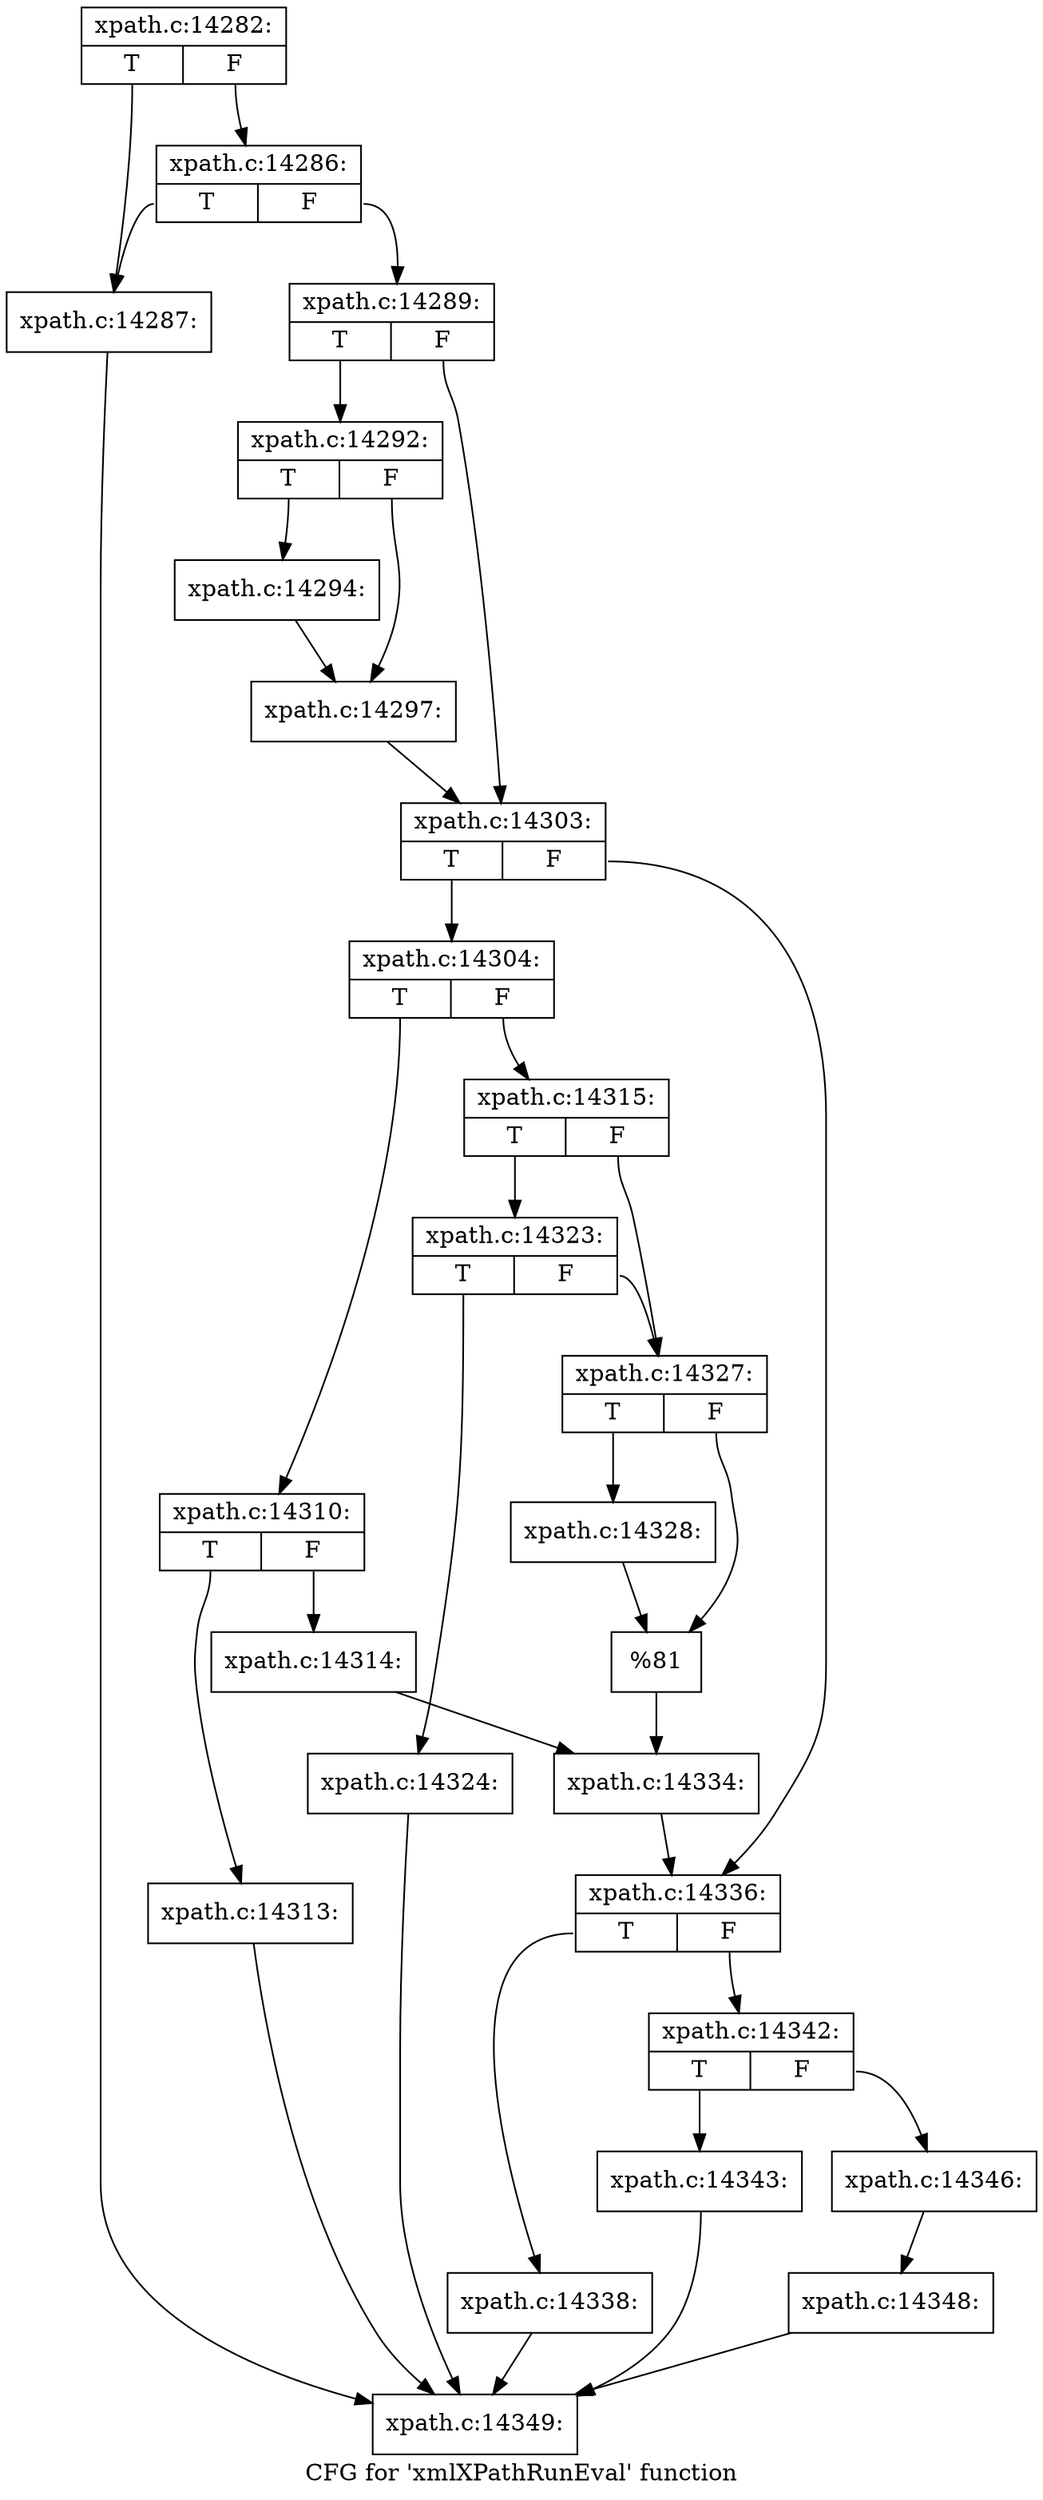digraph "CFG for 'xmlXPathRunEval' function" {
	label="CFG for 'xmlXPathRunEval' function";

	Node0x55e6b28d1130 [shape=record,label="{xpath.c:14282:|{<s0>T|<s1>F}}"];
	Node0x55e6b28d1130:s0 -> Node0x55e6b28d1f30;
	Node0x55e6b28d1130:s1 -> Node0x55e6b28d1fd0;
	Node0x55e6b28d1fd0 [shape=record,label="{xpath.c:14286:|{<s0>T|<s1>F}}"];
	Node0x55e6b28d1fd0:s0 -> Node0x55e6b28d1f30;
	Node0x55e6b28d1fd0:s1 -> Node0x55e6b28d1f80;
	Node0x55e6b28d1f30 [shape=record,label="{xpath.c:14287:}"];
	Node0x55e6b28d1f30 -> Node0x55e6b28d1180;
	Node0x55e6b28d1f80 [shape=record,label="{xpath.c:14289:|{<s0>T|<s1>F}}"];
	Node0x55e6b28d1f80:s0 -> Node0x55e6b28d2780;
	Node0x55e6b28d1f80:s1 -> Node0x55e6b28d27d0;
	Node0x55e6b28d2780 [shape=record,label="{xpath.c:14292:|{<s0>T|<s1>F}}"];
	Node0x55e6b28d2780:s0 -> Node0x55e6b28d2f70;
	Node0x55e6b28d2780:s1 -> Node0x55e6b28d2fc0;
	Node0x55e6b28d2f70 [shape=record,label="{xpath.c:14294:}"];
	Node0x55e6b28d2f70 -> Node0x55e6b28d2fc0;
	Node0x55e6b28d2fc0 [shape=record,label="{xpath.c:14297:}"];
	Node0x55e6b28d2fc0 -> Node0x55e6b28d27d0;
	Node0x55e6b28d27d0 [shape=record,label="{xpath.c:14303:|{<s0>T|<s1>F}}"];
	Node0x55e6b28d27d0:s0 -> Node0x55e6b28d48e0;
	Node0x55e6b28d27d0:s1 -> Node0x55e6b28d4930;
	Node0x55e6b28d48e0 [shape=record,label="{xpath.c:14304:|{<s0>T|<s1>F}}"];
	Node0x55e6b28d48e0:s0 -> Node0x55e6b28d50f0;
	Node0x55e6b28d48e0:s1 -> Node0x55e6b28d5190;
	Node0x55e6b28d50f0 [shape=record,label="{xpath.c:14310:|{<s0>T|<s1>F}}"];
	Node0x55e6b28d50f0:s0 -> Node0x55e6b28d5df0;
	Node0x55e6b28d50f0:s1 -> Node0x55e6b28d5e40;
	Node0x55e6b28d5df0 [shape=record,label="{xpath.c:14313:}"];
	Node0x55e6b28d5df0 -> Node0x55e6b28d1180;
	Node0x55e6b28d5e40 [shape=record,label="{xpath.c:14314:}"];
	Node0x55e6b28d5e40 -> Node0x55e6b28d5140;
	Node0x55e6b28d5190 [shape=record,label="{xpath.c:14315:|{<s0>T|<s1>F}}"];
	Node0x55e6b28d5190:s0 -> Node0x55e6b28d6ed0;
	Node0x55e6b28d5190:s1 -> Node0x55e6b28d6e80;
	Node0x55e6b28d6ed0 [shape=record,label="{xpath.c:14323:|{<s0>T|<s1>F}}"];
	Node0x55e6b28d6ed0:s0 -> Node0x55e6b28d6e30;
	Node0x55e6b28d6ed0:s1 -> Node0x55e6b28d6e80;
	Node0x55e6b28d6e30 [shape=record,label="{xpath.c:14324:}"];
	Node0x55e6b28d6e30 -> Node0x55e6b28d1180;
	Node0x55e6b28d6e80 [shape=record,label="{xpath.c:14327:|{<s0>T|<s1>F}}"];
	Node0x55e6b28d6e80:s0 -> Node0x55e6b28d78b0;
	Node0x55e6b28d6e80:s1 -> Node0x55e6b28d7900;
	Node0x55e6b28d78b0 [shape=record,label="{xpath.c:14328:}"];
	Node0x55e6b28d78b0 -> Node0x55e6b28d7900;
	Node0x55e6b28d7900 [shape=record,label="{%81}"];
	Node0x55e6b28d7900 -> Node0x55e6b28d5140;
	Node0x55e6b28d5140 [shape=record,label="{xpath.c:14334:}"];
	Node0x55e6b28d5140 -> Node0x55e6b28d4930;
	Node0x55e6b28d4930 [shape=record,label="{xpath.c:14336:|{<s0>T|<s1>F}}"];
	Node0x55e6b28d4930:s0 -> Node0x55e6b28d83f0;
	Node0x55e6b28d4930:s1 -> Node0x55e6b28d8440;
	Node0x55e6b28d83f0 [shape=record,label="{xpath.c:14338:}"];
	Node0x55e6b28d83f0 -> Node0x55e6b28d1180;
	Node0x55e6b28d8440 [shape=record,label="{xpath.c:14342:|{<s0>T|<s1>F}}"];
	Node0x55e6b28d8440:s0 -> Node0x55e6b28d8eb0;
	Node0x55e6b28d8440:s1 -> Node0x55e6b28d8f50;
	Node0x55e6b28d8eb0 [shape=record,label="{xpath.c:14343:}"];
	Node0x55e6b28d8eb0 -> Node0x55e6b28d1180;
	Node0x55e6b28d8f50 [shape=record,label="{xpath.c:14346:}"];
	Node0x55e6b28d8f50 -> Node0x55e6b28d8f00;
	Node0x55e6b28d8f00 [shape=record,label="{xpath.c:14348:}"];
	Node0x55e6b28d8f00 -> Node0x55e6b28d1180;
	Node0x55e6b28d1180 [shape=record,label="{xpath.c:14349:}"];
}
